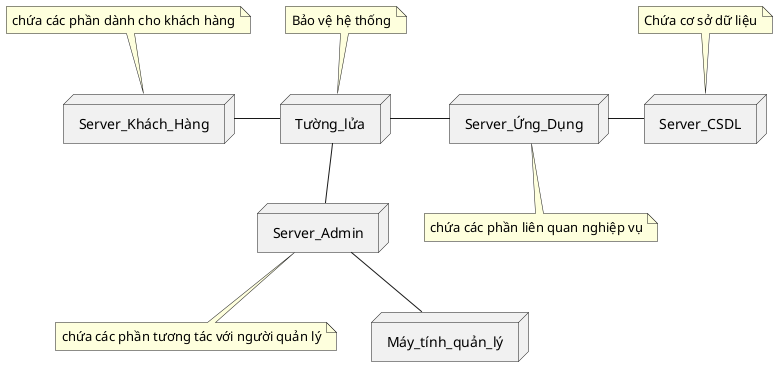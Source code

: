 @startuml
node Server_Khách_Hàng
note top: chứa các phần dành cho khách hàng
node Server_Admin
note bottom: chứa các phần tương tác với người quản lý
node Tường_lửa
note top: Bảo vệ hệ thống
node Server_Ứng_Dụng
note bottom: chứa các phần liên quan nghiệp vụ
node Server_CSDL
note top: Chứa cơ sở dữ liệu
node Máy_tính_quản_lý

Server_Khách_Hàng - Tường_lửa
Server_Admin -up- Tường_lửa
Tường_lửa - Server_Ứng_Dụng
Server_Ứng_Dụng - Server_CSDL
Máy_tính_quản_lý -up- Server_Admin

@enduml